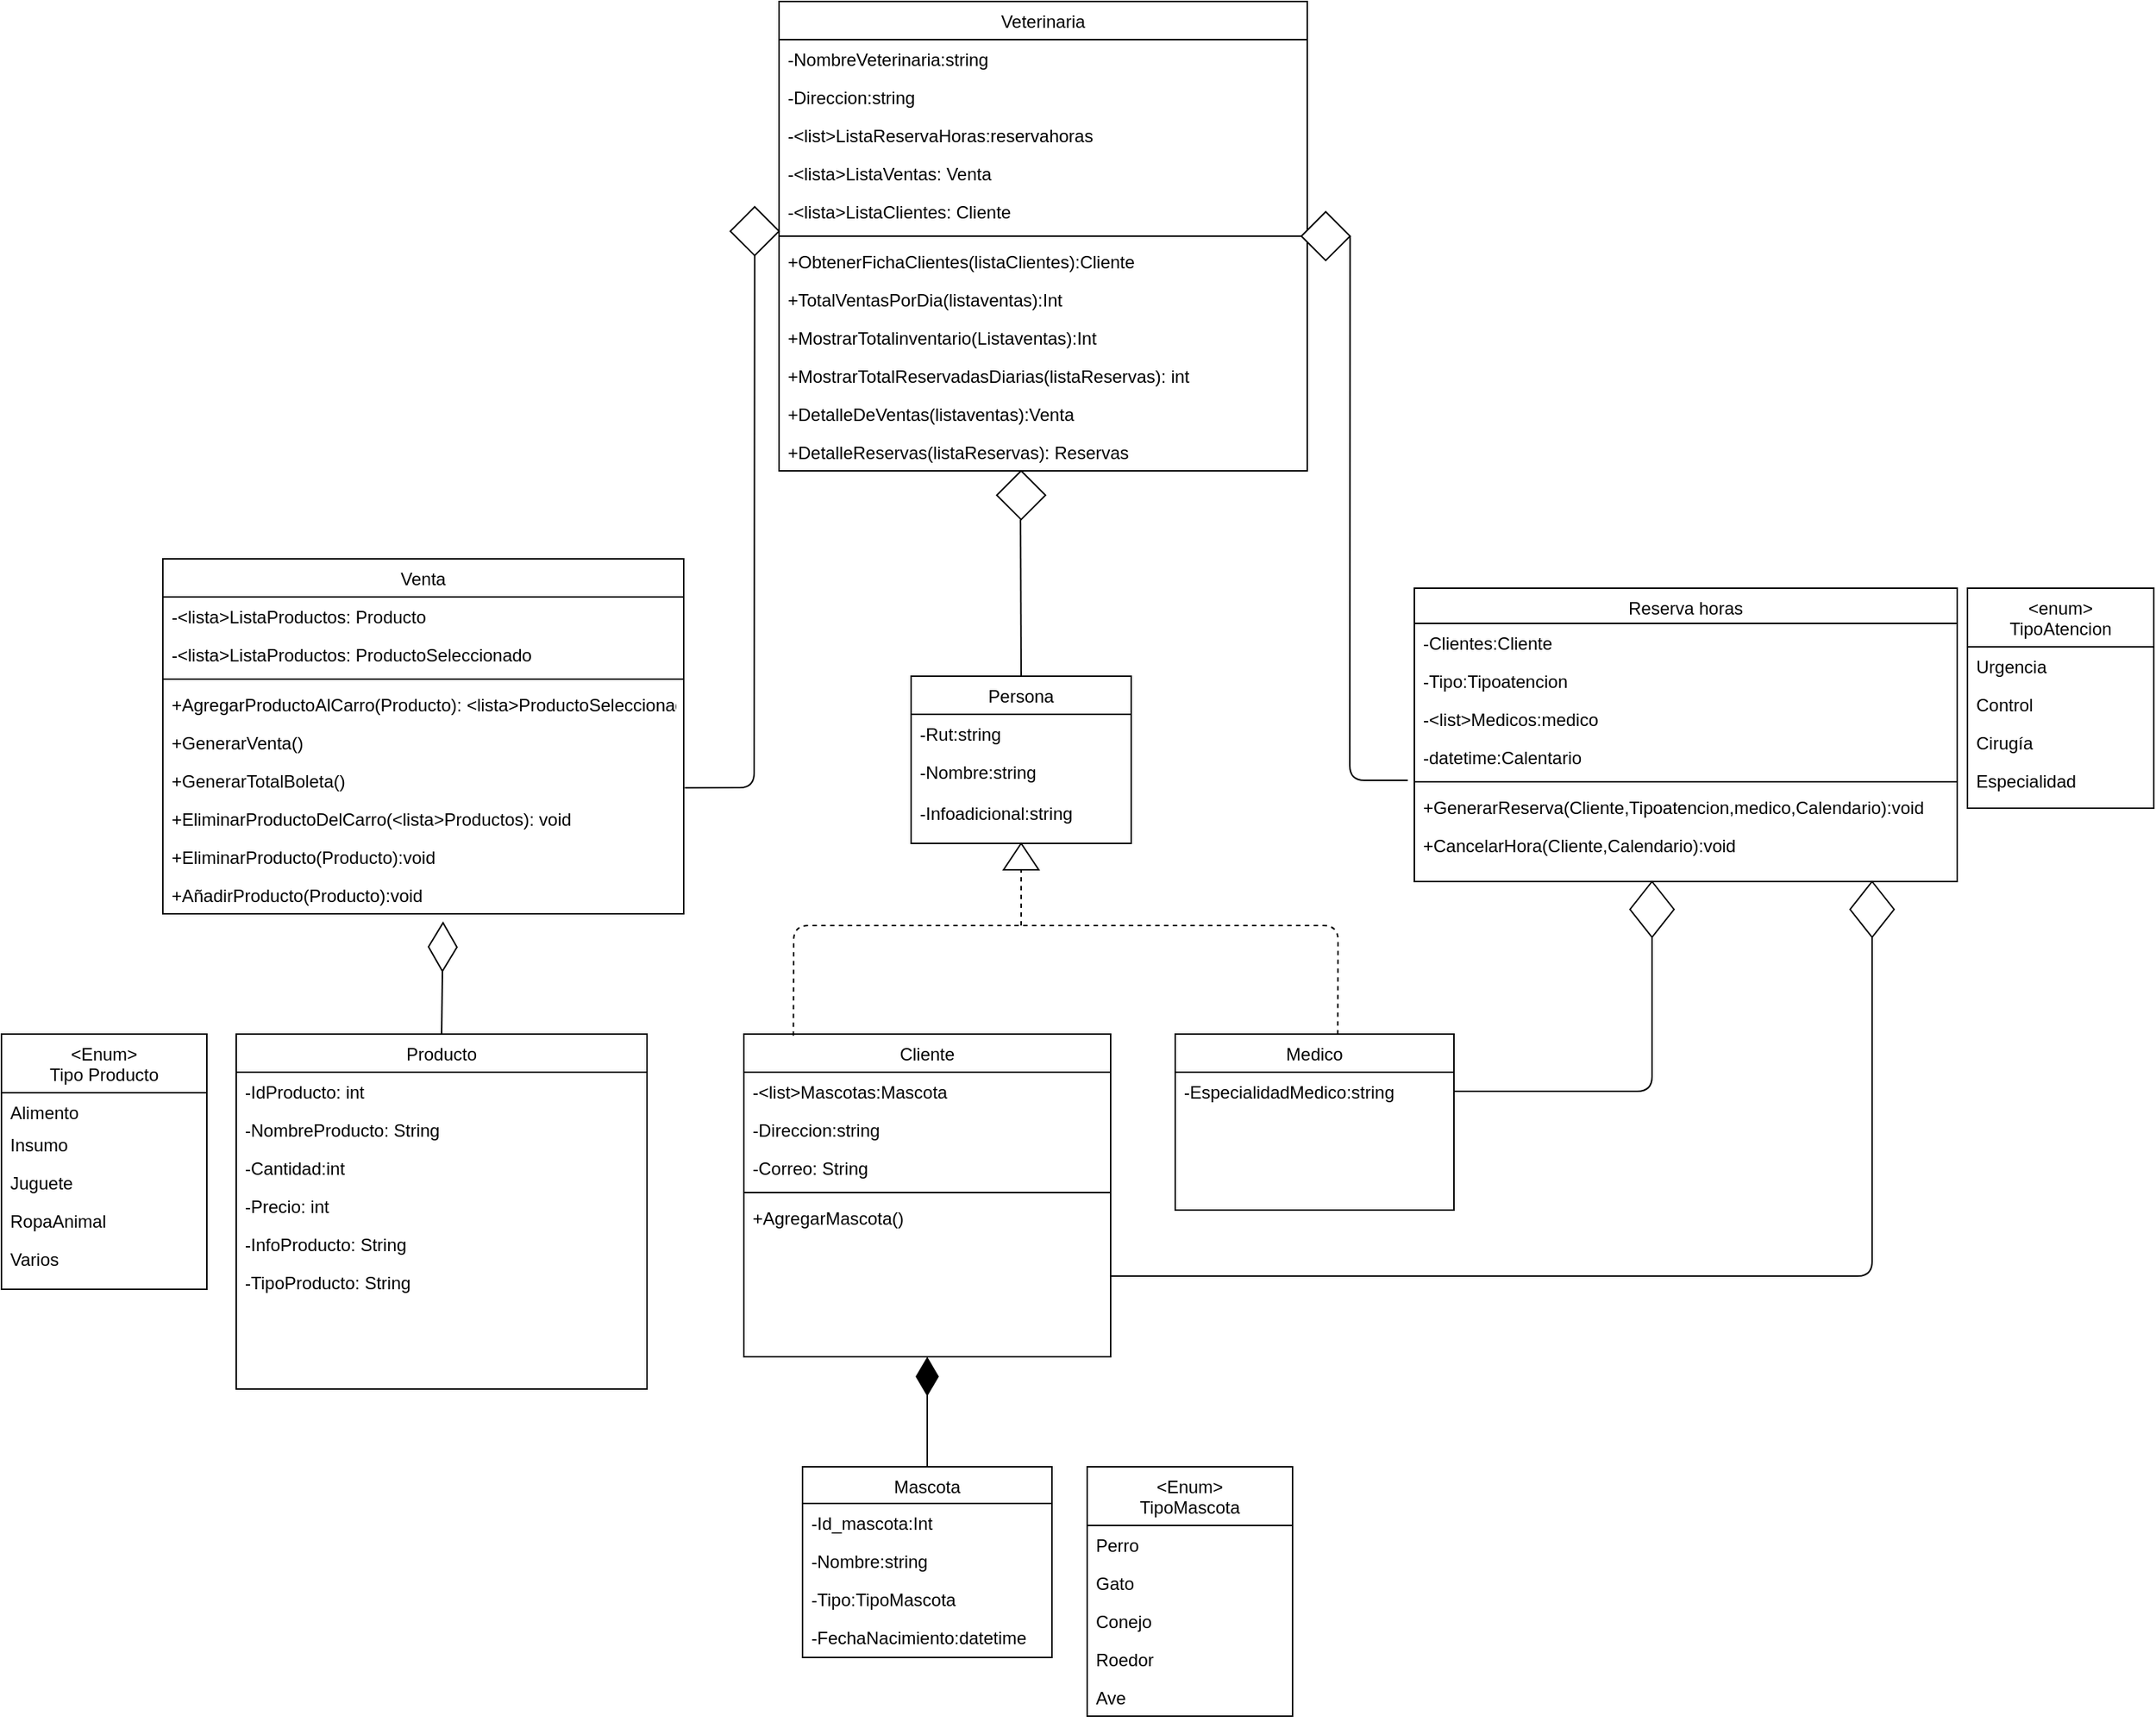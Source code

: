 <mxfile version="14.6.9" type="github">
  <diagram id="C5RBs43oDa-KdzZeNtuy" name="Page-1">
    <mxGraphModel dx="5323" dy="2591" grid="1" gridSize="10" guides="1" tooltips="1" connect="1" arrows="1" fold="1" page="1" pageScale="1" pageWidth="827" pageHeight="1169" math="0" shadow="0">
      <root>
        <mxCell id="WIyWlLk6GJQsqaUBKTNV-0" />
        <mxCell id="WIyWlLk6GJQsqaUBKTNV-1" parent="WIyWlLk6GJQsqaUBKTNV-0" />
        <mxCell id="MSeDtisImGz-vne7VrP--0" value="Producto" style="swimlane;fontStyle=0;align=center;verticalAlign=top;childLayout=stackLayout;horizontal=1;startSize=26;horizontalStack=0;resizeParent=1;resizeLast=0;collapsible=1;marginBottom=0;rounded=0;shadow=0;strokeWidth=1;" parent="WIyWlLk6GJQsqaUBKTNV-1" vertex="1">
          <mxGeometry x="-2290" y="684" width="280" height="242" as="geometry">
            <mxRectangle x="550" y="140" width="160" height="26" as="alternateBounds" />
          </mxGeometry>
        </mxCell>
        <mxCell id="MSeDtisImGz-vne7VrP--1" value="-IdProducto: int&#xa;" style="text;align=left;verticalAlign=top;spacingLeft=4;spacingRight=4;overflow=hidden;rotatable=0;points=[[0,0.5],[1,0.5]];portConstraint=eastwest;" parent="MSeDtisImGz-vne7VrP--0" vertex="1">
          <mxGeometry y="26" width="280" height="26" as="geometry" />
        </mxCell>
        <mxCell id="MSeDtisImGz-vne7VrP--2" value="-NombreProducto: String&#xa;" style="text;align=left;verticalAlign=top;spacingLeft=4;spacingRight=4;overflow=hidden;rotatable=0;points=[[0,0.5],[1,0.5]];portConstraint=eastwest;" parent="MSeDtisImGz-vne7VrP--0" vertex="1">
          <mxGeometry y="52" width="280" height="26" as="geometry" />
        </mxCell>
        <mxCell id="MSeDtisImGz-vne7VrP--3" value="-Cantidad:int&#xa;&#xa;&#xa;&#xa;" style="text;align=left;verticalAlign=top;spacingLeft=4;spacingRight=4;overflow=hidden;rotatable=0;points=[[0,0.5],[1,0.5]];portConstraint=eastwest;" parent="MSeDtisImGz-vne7VrP--0" vertex="1">
          <mxGeometry y="78" width="280" height="26" as="geometry" />
        </mxCell>
        <mxCell id="MSeDtisImGz-vne7VrP--14" value="-Precio: int&#xa;" style="text;align=left;verticalAlign=top;spacingLeft=4;spacingRight=4;overflow=hidden;rotatable=0;points=[[0,0.5],[1,0.5]];portConstraint=eastwest;" parent="MSeDtisImGz-vne7VrP--0" vertex="1">
          <mxGeometry y="104" width="280" height="26" as="geometry" />
        </mxCell>
        <mxCell id="MSeDtisImGz-vne7VrP--7" value="-InfoProducto: String&#xa;&#xa;&#xa;&#xa;" style="text;align=left;verticalAlign=top;spacingLeft=4;spacingRight=4;overflow=hidden;rotatable=0;points=[[0,0.5],[1,0.5]];portConstraint=eastwest;" parent="MSeDtisImGz-vne7VrP--0" vertex="1">
          <mxGeometry y="130" width="280" height="26" as="geometry" />
        </mxCell>
        <mxCell id="MSeDtisImGz-vne7VrP--9" value="-TipoProducto: String" style="text;align=left;verticalAlign=top;spacingLeft=4;spacingRight=4;overflow=hidden;rotatable=0;points=[[0,0.5],[1,0.5]];portConstraint=eastwest;" parent="MSeDtisImGz-vne7VrP--0" vertex="1">
          <mxGeometry y="156" width="280" height="26" as="geometry" />
        </mxCell>
        <mxCell id="MSeDtisImGz-vne7VrP--15" value="Venta" style="swimlane;fontStyle=0;align=center;verticalAlign=top;childLayout=stackLayout;horizontal=1;startSize=26;horizontalStack=0;resizeParent=1;resizeLast=0;collapsible=1;marginBottom=0;rounded=0;shadow=0;strokeWidth=1;" parent="WIyWlLk6GJQsqaUBKTNV-1" vertex="1">
          <mxGeometry x="-2340" y="360" width="355" height="242" as="geometry">
            <mxRectangle x="550" y="140" width="160" height="26" as="alternateBounds" />
          </mxGeometry>
        </mxCell>
        <mxCell id="MSeDtisImGz-vne7VrP--16" value="-&lt;lista&gt;ListaProductos: Producto" style="text;align=left;verticalAlign=top;spacingLeft=4;spacingRight=4;overflow=hidden;rotatable=0;points=[[0,0.5],[1,0.5]];portConstraint=eastwest;" parent="MSeDtisImGz-vne7VrP--15" vertex="1">
          <mxGeometry y="26" width="355" height="26" as="geometry" />
        </mxCell>
        <mxCell id="MSeDtisImGz-vne7VrP--35" value="-&lt;lista&gt;ListaProductos: ProductoSeleccionado" style="text;align=left;verticalAlign=top;spacingLeft=4;spacingRight=4;overflow=hidden;rotatable=0;points=[[0,0.5],[1,0.5]];portConstraint=eastwest;" parent="MSeDtisImGz-vne7VrP--15" vertex="1">
          <mxGeometry y="52" width="355" height="26" as="geometry" />
        </mxCell>
        <mxCell id="MSeDtisImGz-vne7VrP--22" value="" style="line;html=1;strokeWidth=1;align=left;verticalAlign=middle;spacingTop=-1;spacingLeft=3;spacingRight=3;rotatable=0;labelPosition=right;points=[];portConstraint=eastwest;" parent="MSeDtisImGz-vne7VrP--15" vertex="1">
          <mxGeometry y="78" width="355" height="8" as="geometry" />
        </mxCell>
        <mxCell id="MSeDtisImGz-vne7VrP--34" value="+AgregarProductoAlCarro(Producto): &lt;lista&gt;ProductoSeleccionado&#xa;" style="text;align=left;verticalAlign=top;spacingLeft=4;spacingRight=4;overflow=hidden;rotatable=0;points=[[0,0.5],[1,0.5]];portConstraint=eastwest;" parent="MSeDtisImGz-vne7VrP--15" vertex="1">
          <mxGeometry y="86" width="355" height="26" as="geometry" />
        </mxCell>
        <mxCell id="MSeDtisImGz-vne7VrP--33" value="+GenerarVenta()" style="text;align=left;verticalAlign=top;spacingLeft=4;spacingRight=4;overflow=hidden;rotatable=0;points=[[0,0.5],[1,0.5]];portConstraint=eastwest;" parent="MSeDtisImGz-vne7VrP--15" vertex="1">
          <mxGeometry y="112" width="355" height="26" as="geometry" />
        </mxCell>
        <mxCell id="MSeDtisImGz-vne7VrP--29" value="+GenerarTotalBoleta()" style="text;align=left;verticalAlign=top;spacingLeft=4;spacingRight=4;overflow=hidden;rotatable=0;points=[[0,0.5],[1,0.5]];portConstraint=eastwest;" parent="MSeDtisImGz-vne7VrP--15" vertex="1">
          <mxGeometry y="138" width="355" height="26" as="geometry" />
        </mxCell>
        <mxCell id="MSeDtisImGz-vne7VrP--31" value="+EliminarProductoDelCarro(&lt;lista&gt;Productos): void" style="text;align=left;verticalAlign=top;spacingLeft=4;spacingRight=4;overflow=hidden;rotatable=0;points=[[0,0.5],[1,0.5]];portConstraint=eastwest;" parent="MSeDtisImGz-vne7VrP--15" vertex="1">
          <mxGeometry y="164" width="355" height="26" as="geometry" />
        </mxCell>
        <mxCell id="nTtAjKTJW45uYT3IiR1B-0" value="+EliminarProducto(Producto):void" style="text;align=left;verticalAlign=top;spacingLeft=4;spacingRight=4;overflow=hidden;rotatable=0;points=[[0,0.5],[1,0.5]];portConstraint=eastwest;" parent="MSeDtisImGz-vne7VrP--15" vertex="1">
          <mxGeometry y="190" width="355" height="26" as="geometry" />
        </mxCell>
        <mxCell id="nTtAjKTJW45uYT3IiR1B-1" value="+AñadirProducto(Producto):void" style="text;align=left;verticalAlign=top;spacingLeft=4;spacingRight=4;overflow=hidden;rotatable=0;points=[[0,0.5],[1,0.5]];portConstraint=eastwest;" parent="MSeDtisImGz-vne7VrP--15" vertex="1">
          <mxGeometry y="216" width="355" height="26" as="geometry" />
        </mxCell>
        <mxCell id="MSeDtisImGz-vne7VrP--61" value="Mascota" style="swimlane;fontStyle=0;align=center;verticalAlign=top;childLayout=stackLayout;horizontal=1;startSize=25;horizontalStack=0;resizeParent=1;resizeLast=0;collapsible=1;marginBottom=0;rounded=0;shadow=0;strokeWidth=1;" parent="WIyWlLk6GJQsqaUBKTNV-1" vertex="1">
          <mxGeometry x="-1904" y="979" width="170" height="130" as="geometry">
            <mxRectangle x="550" y="140" width="160" height="26" as="alternateBounds" />
          </mxGeometry>
        </mxCell>
        <mxCell id="MSeDtisImGz-vne7VrP--62" value="-Id_mascota:Int" style="text;align=left;verticalAlign=top;spacingLeft=4;spacingRight=4;overflow=hidden;rotatable=0;points=[[0,0.5],[1,0.5]];portConstraint=eastwest;" parent="MSeDtisImGz-vne7VrP--61" vertex="1">
          <mxGeometry y="25" width="170" height="26" as="geometry" />
        </mxCell>
        <mxCell id="MSeDtisImGz-vne7VrP--63" value="-Nombre:string" style="text;align=left;verticalAlign=top;spacingLeft=4;spacingRight=4;overflow=hidden;rotatable=0;points=[[0,0.5],[1,0.5]];portConstraint=eastwest;" parent="MSeDtisImGz-vne7VrP--61" vertex="1">
          <mxGeometry y="51" width="170" height="26" as="geometry" />
        </mxCell>
        <mxCell id="MSeDtisImGz-vne7VrP--64" value="-Tipo:TipoMascota" style="text;align=left;verticalAlign=top;spacingLeft=4;spacingRight=4;overflow=hidden;rotatable=0;points=[[0,0.5],[1,0.5]];portConstraint=eastwest;" parent="MSeDtisImGz-vne7VrP--61" vertex="1">
          <mxGeometry y="77" width="170" height="26" as="geometry" />
        </mxCell>
        <mxCell id="MSeDtisImGz-vne7VrP--65" value="-FechaNacimiento:datetime" style="text;align=left;verticalAlign=top;spacingLeft=4;spacingRight=4;overflow=hidden;rotatable=0;points=[[0,0.5],[1,0.5]];portConstraint=eastwest;" parent="MSeDtisImGz-vne7VrP--61" vertex="1">
          <mxGeometry y="103" width="170" height="26" as="geometry" />
        </mxCell>
        <mxCell id="MSeDtisImGz-vne7VrP--67" value="&lt;Enum&gt;&#xa;TipoMascota" style="swimlane;fontStyle=0;align=center;verticalAlign=top;childLayout=stackLayout;horizontal=1;startSize=40;horizontalStack=0;resizeParent=1;resizeLast=0;collapsible=1;marginBottom=0;rounded=0;shadow=0;strokeWidth=1;" parent="WIyWlLk6GJQsqaUBKTNV-1" vertex="1">
          <mxGeometry x="-1710" y="979" width="140" height="170" as="geometry">
            <mxRectangle x="550" y="140" width="160" height="26" as="alternateBounds" />
          </mxGeometry>
        </mxCell>
        <mxCell id="MSeDtisImGz-vne7VrP--68" value="Perro" style="text;align=left;verticalAlign=top;spacingLeft=4;spacingRight=4;overflow=hidden;rotatable=0;points=[[0,0.5],[1,0.5]];portConstraint=eastwest;" parent="MSeDtisImGz-vne7VrP--67" vertex="1">
          <mxGeometry y="40" width="140" height="26" as="geometry" />
        </mxCell>
        <mxCell id="MSeDtisImGz-vne7VrP--69" value="Gato" style="text;align=left;verticalAlign=top;spacingLeft=4;spacingRight=4;overflow=hidden;rotatable=0;points=[[0,0.5],[1,0.5]];portConstraint=eastwest;" parent="MSeDtisImGz-vne7VrP--67" vertex="1">
          <mxGeometry y="66" width="140" height="26" as="geometry" />
        </mxCell>
        <mxCell id="MSeDtisImGz-vne7VrP--70" value="Conejo" style="text;align=left;verticalAlign=top;spacingLeft=4;spacingRight=4;overflow=hidden;rotatable=0;points=[[0,0.5],[1,0.5]];portConstraint=eastwest;" parent="MSeDtisImGz-vne7VrP--67" vertex="1">
          <mxGeometry y="92" width="140" height="26" as="geometry" />
        </mxCell>
        <mxCell id="MSeDtisImGz-vne7VrP--71" value="Roedor" style="text;align=left;verticalAlign=top;spacingLeft=4;spacingRight=4;overflow=hidden;rotatable=0;points=[[0,0.5],[1,0.5]];portConstraint=eastwest;" parent="MSeDtisImGz-vne7VrP--67" vertex="1">
          <mxGeometry y="118" width="140" height="26" as="geometry" />
        </mxCell>
        <mxCell id="MSeDtisImGz-vne7VrP--72" value="Ave&#xa;" style="text;align=left;verticalAlign=top;spacingLeft=4;spacingRight=4;overflow=hidden;rotatable=0;points=[[0,0.5],[1,0.5]];portConstraint=eastwest;" parent="MSeDtisImGz-vne7VrP--67" vertex="1">
          <mxGeometry y="144" width="140" height="26" as="geometry" />
        </mxCell>
        <mxCell id="MSeDtisImGz-vne7VrP--75" value="Reserva horas" style="swimlane;fontStyle=0;align=center;verticalAlign=top;childLayout=stackLayout;horizontal=1;startSize=24;horizontalStack=0;resizeParent=1;resizeLast=0;collapsible=1;marginBottom=0;rounded=0;shadow=0;strokeWidth=1;" parent="WIyWlLk6GJQsqaUBKTNV-1" vertex="1">
          <mxGeometry x="-1487" y="380" width="370" height="200" as="geometry">
            <mxRectangle x="550" y="140" width="160" height="26" as="alternateBounds" />
          </mxGeometry>
        </mxCell>
        <mxCell id="MSeDtisImGz-vne7VrP--76" value="-Clientes:Cliente" style="text;align=left;verticalAlign=top;spacingLeft=4;spacingRight=4;overflow=hidden;rotatable=0;points=[[0,0.5],[1,0.5]];portConstraint=eastwest;" parent="MSeDtisImGz-vne7VrP--75" vertex="1">
          <mxGeometry y="24" width="370" height="26" as="geometry" />
        </mxCell>
        <mxCell id="MSeDtisImGz-vne7VrP--77" value="-Tipo:Tipoatencion" style="text;align=left;verticalAlign=top;spacingLeft=4;spacingRight=4;overflow=hidden;rotatable=0;points=[[0,0.5],[1,0.5]];portConstraint=eastwest;rounded=0;shadow=0;html=0;" parent="MSeDtisImGz-vne7VrP--75" vertex="1">
          <mxGeometry y="50" width="370" height="26" as="geometry" />
        </mxCell>
        <mxCell id="MSeDtisImGz-vne7VrP--78" value="-&lt;list&gt;Medicos:medico" style="text;align=left;verticalAlign=top;spacingLeft=4;spacingRight=4;overflow=hidden;rotatable=0;points=[[0,0.5],[1,0.5]];portConstraint=eastwest;rounded=0;shadow=0;html=0;" parent="MSeDtisImGz-vne7VrP--75" vertex="1">
          <mxGeometry y="76" width="370" height="26" as="geometry" />
        </mxCell>
        <mxCell id="MSeDtisImGz-vne7VrP--79" value="-datetime:Calentario" style="text;align=left;verticalAlign=top;spacingLeft=4;spacingRight=4;overflow=hidden;rotatable=0;points=[[0,0.5],[1,0.5]];portConstraint=eastwest;rounded=0;shadow=0;html=0;" parent="MSeDtisImGz-vne7VrP--75" vertex="1">
          <mxGeometry y="102" width="370" height="26" as="geometry" />
        </mxCell>
        <mxCell id="MSeDtisImGz-vne7VrP--80" value="" style="line;html=1;strokeWidth=1;align=left;verticalAlign=middle;spacingTop=-1;spacingLeft=3;spacingRight=3;rotatable=0;labelPosition=right;points=[];portConstraint=eastwest;" parent="MSeDtisImGz-vne7VrP--75" vertex="1">
          <mxGeometry y="128" width="370" height="8" as="geometry" />
        </mxCell>
        <mxCell id="MSeDtisImGz-vne7VrP--81" value="+GenerarReserva(Cliente,Tipoatencion,medico,Calendario):void" style="text;align=left;verticalAlign=top;spacingLeft=4;spacingRight=4;overflow=hidden;rotatable=0;points=[[0,0.5],[1,0.5]];portConstraint=eastwest;" parent="MSeDtisImGz-vne7VrP--75" vertex="1">
          <mxGeometry y="136" width="370" height="26" as="geometry" />
        </mxCell>
        <mxCell id="MSeDtisImGz-vne7VrP--101" value="+CancelarHora(Cliente,Calendario):void" style="text;align=left;verticalAlign=top;spacingLeft=4;spacingRight=4;overflow=hidden;rotatable=0;points=[[0,0.5],[1,0.5]];portConstraint=eastwest;" parent="MSeDtisImGz-vne7VrP--75" vertex="1">
          <mxGeometry y="162" width="370" height="26" as="geometry" />
        </mxCell>
        <mxCell id="MSeDtisImGz-vne7VrP--88" value="&lt;enum&gt;&#xa;TipoAtencion&#xa;&#xa;" style="swimlane;fontStyle=0;align=center;verticalAlign=top;childLayout=stackLayout;horizontal=1;startSize=40;horizontalStack=0;resizeParent=1;resizeLast=0;collapsible=1;marginBottom=0;rounded=0;shadow=0;strokeWidth=1;" parent="WIyWlLk6GJQsqaUBKTNV-1" vertex="1">
          <mxGeometry x="-1110" y="380" width="127" height="150" as="geometry">
            <mxRectangle x="550" y="140" width="160" height="26" as="alternateBounds" />
          </mxGeometry>
        </mxCell>
        <mxCell id="MSeDtisImGz-vne7VrP--89" value="Urgencia" style="text;align=left;verticalAlign=top;spacingLeft=4;spacingRight=4;overflow=hidden;rotatable=0;points=[[0,0.5],[1,0.5]];portConstraint=eastwest;" parent="MSeDtisImGz-vne7VrP--88" vertex="1">
          <mxGeometry y="40" width="127" height="26" as="geometry" />
        </mxCell>
        <mxCell id="MSeDtisImGz-vne7VrP--90" value="Control" style="text;align=left;verticalAlign=top;spacingLeft=4;spacingRight=4;overflow=hidden;rotatable=0;points=[[0,0.5],[1,0.5]];portConstraint=eastwest;rounded=0;shadow=0;html=0;" parent="MSeDtisImGz-vne7VrP--88" vertex="1">
          <mxGeometry y="66" width="127" height="26" as="geometry" />
        </mxCell>
        <mxCell id="MSeDtisImGz-vne7VrP--91" value="Cirugía" style="text;align=left;verticalAlign=top;spacingLeft=4;spacingRight=4;overflow=hidden;rotatable=0;points=[[0,0.5],[1,0.5]];portConstraint=eastwest;rounded=0;shadow=0;html=0;" parent="MSeDtisImGz-vne7VrP--88" vertex="1">
          <mxGeometry y="92" width="127" height="26" as="geometry" />
        </mxCell>
        <mxCell id="MSeDtisImGz-vne7VrP--92" value="Especialidad" style="text;align=left;verticalAlign=top;spacingLeft=4;spacingRight=4;overflow=hidden;rotatable=0;points=[[0,0.5],[1,0.5]];portConstraint=eastwest;rounded=0;shadow=0;html=0;" parent="MSeDtisImGz-vne7VrP--88" vertex="1">
          <mxGeometry y="118" width="127" height="26" as="geometry" />
        </mxCell>
        <mxCell id="MSeDtisImGz-vne7VrP--94" value="&lt;Enum&gt;&#xa;Tipo Producto" style="swimlane;fontStyle=0;align=center;verticalAlign=top;childLayout=stackLayout;horizontal=1;startSize=40;horizontalStack=0;resizeParent=1;resizeLast=0;collapsible=1;marginBottom=0;rounded=0;shadow=0;strokeWidth=1;" parent="WIyWlLk6GJQsqaUBKTNV-1" vertex="1">
          <mxGeometry x="-2450" y="684" width="140" height="174" as="geometry">
            <mxRectangle x="550" y="140" width="160" height="26" as="alternateBounds" />
          </mxGeometry>
        </mxCell>
        <mxCell id="MSeDtisImGz-vne7VrP--95" value="Alimento" style="text;align=left;verticalAlign=top;spacingLeft=4;spacingRight=4;overflow=hidden;rotatable=0;points=[[0,0.5],[1,0.5]];portConstraint=eastwest;" parent="MSeDtisImGz-vne7VrP--94" vertex="1">
          <mxGeometry y="40" width="140" height="22" as="geometry" />
        </mxCell>
        <mxCell id="MSeDtisImGz-vne7VrP--96" value="Insumo" style="text;align=left;verticalAlign=top;spacingLeft=4;spacingRight=4;overflow=hidden;rotatable=0;points=[[0,0.5],[1,0.5]];portConstraint=eastwest;" parent="MSeDtisImGz-vne7VrP--94" vertex="1">
          <mxGeometry y="62" width="140" height="26" as="geometry" />
        </mxCell>
        <mxCell id="MSeDtisImGz-vne7VrP--97" value="Juguete" style="text;align=left;verticalAlign=top;spacingLeft=4;spacingRight=4;overflow=hidden;rotatable=0;points=[[0,0.5],[1,0.5]];portConstraint=eastwest;" parent="MSeDtisImGz-vne7VrP--94" vertex="1">
          <mxGeometry y="88" width="140" height="26" as="geometry" />
        </mxCell>
        <mxCell id="MSeDtisImGz-vne7VrP--98" value="RopaAnimal&#xa;" style="text;align=left;verticalAlign=top;spacingLeft=4;spacingRight=4;overflow=hidden;rotatable=0;points=[[0,0.5],[1,0.5]];portConstraint=eastwest;" parent="MSeDtisImGz-vne7VrP--94" vertex="1">
          <mxGeometry y="114" width="140" height="26" as="geometry" />
        </mxCell>
        <mxCell id="MSeDtisImGz-vne7VrP--99" value="Varios" style="text;align=left;verticalAlign=top;spacingLeft=4;spacingRight=4;overflow=hidden;rotatable=0;points=[[0,0.5],[1,0.5]];portConstraint=eastwest;" parent="MSeDtisImGz-vne7VrP--94" vertex="1">
          <mxGeometry y="140" width="140" height="26" as="geometry" />
        </mxCell>
        <mxCell id="MSeDtisImGz-vne7VrP--115" value="Veterinaria" style="swimlane;fontStyle=0;align=center;verticalAlign=top;childLayout=stackLayout;horizontal=1;startSize=26;horizontalStack=0;resizeParent=1;resizeLast=0;collapsible=1;marginBottom=0;rounded=0;shadow=0;strokeWidth=1;" parent="WIyWlLk6GJQsqaUBKTNV-1" vertex="1">
          <mxGeometry x="-1920" y="-20" width="360" height="320" as="geometry">
            <mxRectangle x="550" y="140" width="160" height="26" as="alternateBounds" />
          </mxGeometry>
        </mxCell>
        <mxCell id="MSeDtisImGz-vne7VrP--116" value="-NombreVeterinaria:string" style="text;align=left;verticalAlign=top;spacingLeft=4;spacingRight=4;overflow=hidden;rotatable=0;points=[[0,0.5],[1,0.5]];portConstraint=eastwest;" parent="MSeDtisImGz-vne7VrP--115" vertex="1">
          <mxGeometry y="26" width="360" height="26" as="geometry" />
        </mxCell>
        <mxCell id="MSeDtisImGz-vne7VrP--117" value="-Direccion:string" style="text;align=left;verticalAlign=top;spacingLeft=4;spacingRight=4;overflow=hidden;rotatable=0;points=[[0,0.5],[1,0.5]];portConstraint=eastwest;rounded=0;shadow=0;html=0;" parent="MSeDtisImGz-vne7VrP--115" vertex="1">
          <mxGeometry y="52" width="360" height="26" as="geometry" />
        </mxCell>
        <mxCell id="MSeDtisImGz-vne7VrP--118" value="-&lt;list&gt;ListaReservaHoras:reservahoras" style="text;align=left;verticalAlign=top;spacingLeft=4;spacingRight=4;overflow=hidden;rotatable=0;points=[[0,0.5],[1,0.5]];portConstraint=eastwest;" parent="MSeDtisImGz-vne7VrP--115" vertex="1">
          <mxGeometry y="78" width="360" height="26" as="geometry" />
        </mxCell>
        <mxCell id="MSeDtisImGz-vne7VrP--119" value="-&lt;lista&gt;ListaVentas: Venta " style="text;align=left;verticalAlign=top;spacingLeft=4;spacingRight=4;overflow=hidden;rotatable=0;points=[[0,0.5],[1,0.5]];portConstraint=eastwest;" parent="MSeDtisImGz-vne7VrP--115" vertex="1">
          <mxGeometry y="104" width="360" height="26" as="geometry" />
        </mxCell>
        <mxCell id="MSeDtisImGz-vne7VrP--126" value="-&lt;lista&gt;ListaClientes: Cliente" style="text;align=left;verticalAlign=top;spacingLeft=4;spacingRight=4;overflow=hidden;rotatable=0;points=[[0,0.5],[1,0.5]];portConstraint=eastwest;" parent="MSeDtisImGz-vne7VrP--115" vertex="1">
          <mxGeometry y="130" width="360" height="26" as="geometry" />
        </mxCell>
        <mxCell id="MSeDtisImGz-vne7VrP--120" value="" style="line;html=1;strokeWidth=1;align=left;verticalAlign=middle;spacingTop=-1;spacingLeft=3;spacingRight=3;rotatable=0;labelPosition=right;points=[];portConstraint=eastwest;" parent="MSeDtisImGz-vne7VrP--115" vertex="1">
          <mxGeometry y="156" width="360" height="8" as="geometry" />
        </mxCell>
        <mxCell id="MSeDtisImGz-vne7VrP--121" value="+ObtenerFichaClientes(listaClientes):Cliente" style="text;align=left;verticalAlign=top;spacingLeft=4;spacingRight=4;overflow=hidden;rotatable=0;points=[[0,0.5],[1,0.5]];portConstraint=eastwest;" parent="MSeDtisImGz-vne7VrP--115" vertex="1">
          <mxGeometry y="164" width="360" height="26" as="geometry" />
        </mxCell>
        <mxCell id="MSeDtisImGz-vne7VrP--123" value="+TotalVentasPorDia(listaventas):Int" style="text;align=left;verticalAlign=top;spacingLeft=4;spacingRight=4;overflow=hidden;rotatable=0;points=[[0,0.5],[1,0.5]];portConstraint=eastwest;" parent="MSeDtisImGz-vne7VrP--115" vertex="1">
          <mxGeometry y="190" width="360" height="26" as="geometry" />
        </mxCell>
        <mxCell id="MSeDtisImGz-vne7VrP--124" value="+MostrarTotalinventario(Listaventas):Int " style="text;align=left;verticalAlign=top;spacingLeft=4;spacingRight=4;overflow=hidden;rotatable=0;points=[[0,0.5],[1,0.5]];portConstraint=eastwest;" parent="MSeDtisImGz-vne7VrP--115" vertex="1">
          <mxGeometry y="216" width="360" height="26" as="geometry" />
        </mxCell>
        <mxCell id="MSeDtisImGz-vne7VrP--127" value="+MostrarTotalReservadasDiarias(listaReservas): int" style="text;align=left;verticalAlign=top;spacingLeft=4;spacingRight=4;overflow=hidden;rotatable=0;points=[[0,0.5],[1,0.5]];portConstraint=eastwest;" parent="MSeDtisImGz-vne7VrP--115" vertex="1">
          <mxGeometry y="242" width="360" height="26" as="geometry" />
        </mxCell>
        <mxCell id="MSeDtisImGz-vne7VrP--122" value="+DetalleDeVentas(listaventas):Venta" style="text;align=left;verticalAlign=top;spacingLeft=4;spacingRight=4;overflow=hidden;rotatable=0;points=[[0,0.5],[1,0.5]];portConstraint=eastwest;" parent="MSeDtisImGz-vne7VrP--115" vertex="1">
          <mxGeometry y="268" width="360" height="26" as="geometry" />
        </mxCell>
        <mxCell id="MSeDtisImGz-vne7VrP--128" value="+DetalleReservas(listaReservas): Reservas" style="text;align=left;verticalAlign=top;spacingLeft=4;spacingRight=4;overflow=hidden;rotatable=0;points=[[0,0.5],[1,0.5]];portConstraint=eastwest;" parent="MSeDtisImGz-vne7VrP--115" vertex="1">
          <mxGeometry y="294" width="360" height="26" as="geometry" />
        </mxCell>
        <mxCell id="MSeDtisImGz-vne7VrP--129" value="" style="endArrow=none;html=1;exitX=1.002;exitY=0.695;exitDx=0;exitDy=0;exitPerimeter=0;" parent="WIyWlLk6GJQsqaUBKTNV-1" source="MSeDtisImGz-vne7VrP--29" target="MSeDtisImGz-vne7VrP--132" edge="1">
          <mxGeometry width="50" height="50" relative="1" as="geometry">
            <mxPoint x="-2000" y="627" as="sourcePoint" />
            <mxPoint x="-1930" y="626.79" as="targetPoint" />
            <Array as="points">
              <mxPoint x="-1937" y="516" />
            </Array>
          </mxGeometry>
        </mxCell>
        <mxCell id="MSeDtisImGz-vne7VrP--130" value="" style="endArrow=none;html=1;entryX=0.5;entryY=0;entryDx=0;entryDy=0;" parent="WIyWlLk6GJQsqaUBKTNV-1" edge="1" target="zH59d1BZVewDmZ-80jWB-0">
          <mxGeometry width="50" height="50" relative="1" as="geometry">
            <mxPoint x="-1755.43" y="333.21" as="sourcePoint" />
            <mxPoint x="-1755.01" y="420" as="targetPoint" />
          </mxGeometry>
        </mxCell>
        <mxCell id="MSeDtisImGz-vne7VrP--131" value="" style="endArrow=none;html=1;exitX=1;exitY=0.5;exitDx=0;exitDy=0;entryX=-0.012;entryY=-0.192;entryDx=0;entryDy=0;entryPerimeter=0;" parent="WIyWlLk6GJQsqaUBKTNV-1" source="MSeDtisImGz-vne7VrP--136" edge="1" target="MSeDtisImGz-vne7VrP--81">
          <mxGeometry width="50" height="50" relative="1" as="geometry">
            <mxPoint x="-1530" y="629.29" as="sourcePoint" />
            <mxPoint x="-1430" y="629" as="targetPoint" />
            <Array as="points">
              <mxPoint x="-1531" y="511" />
            </Array>
          </mxGeometry>
        </mxCell>
        <mxCell id="MSeDtisImGz-vne7VrP--132" value="" style="rhombus;whiteSpace=wrap;html=1;" parent="WIyWlLk6GJQsqaUBKTNV-1" vertex="1">
          <mxGeometry x="-1953.21" y="120" width="33.21" height="33.21" as="geometry" />
        </mxCell>
        <mxCell id="MSeDtisImGz-vne7VrP--135" value="" style="rhombus;whiteSpace=wrap;html=1;" parent="WIyWlLk6GJQsqaUBKTNV-1" vertex="1">
          <mxGeometry x="-1771.61" y="300" width="33.21" height="33.21" as="geometry" />
        </mxCell>
        <mxCell id="MSeDtisImGz-vne7VrP--136" value="" style="rhombus;whiteSpace=wrap;html=1;" parent="WIyWlLk6GJQsqaUBKTNV-1" vertex="1">
          <mxGeometry x="-1564" y="123.39" width="33.21" height="33.21" as="geometry" />
        </mxCell>
        <mxCell id="zH59d1BZVewDmZ-80jWB-0" value="Persona" style="swimlane;fontStyle=0;align=center;verticalAlign=top;childLayout=stackLayout;horizontal=1;startSize=26;horizontalStack=0;resizeParent=1;resizeLast=0;collapsible=1;marginBottom=0;rounded=0;shadow=0;strokeWidth=1;" parent="WIyWlLk6GJQsqaUBKTNV-1" vertex="1">
          <mxGeometry x="-1830" y="440" width="150" height="114" as="geometry">
            <mxRectangle x="550" y="140" width="160" height="26" as="alternateBounds" />
          </mxGeometry>
        </mxCell>
        <mxCell id="zH59d1BZVewDmZ-80jWB-5" value="-Rut:string" style="text;align=left;verticalAlign=top;spacingLeft=4;spacingRight=4;overflow=hidden;rotatable=0;points=[[0,0.5],[1,0.5]];portConstraint=eastwest;" parent="zH59d1BZVewDmZ-80jWB-0" vertex="1">
          <mxGeometry y="26" width="150" height="26" as="geometry" />
        </mxCell>
        <mxCell id="zH59d1BZVewDmZ-80jWB-2" value="-Nombre:string" style="text;align=left;verticalAlign=top;spacingLeft=4;spacingRight=4;overflow=hidden;rotatable=0;points=[[0,0.5],[1,0.5]];portConstraint=eastwest;" parent="zH59d1BZVewDmZ-80jWB-0" vertex="1">
          <mxGeometry y="52" width="150" height="28" as="geometry" />
        </mxCell>
        <mxCell id="zH59d1BZVewDmZ-80jWB-12" value="-Infoadicional:string" style="text;align=left;verticalAlign=top;spacingLeft=4;spacingRight=4;overflow=hidden;rotatable=0;points=[[0,0.5],[1,0.5]];portConstraint=eastwest;rounded=0;shadow=0;html=0;" parent="zH59d1BZVewDmZ-80jWB-0" vertex="1">
          <mxGeometry y="80" width="150" height="26" as="geometry" />
        </mxCell>
        <mxCell id="zH59d1BZVewDmZ-80jWB-4" value="Medico" style="swimlane;fontStyle=0;align=center;verticalAlign=top;childLayout=stackLayout;horizontal=1;startSize=26;horizontalStack=0;resizeParent=1;resizeLast=0;collapsible=1;marginBottom=0;rounded=0;shadow=0;strokeWidth=1;" parent="WIyWlLk6GJQsqaUBKTNV-1" vertex="1">
          <mxGeometry x="-1650" y="684" width="190" height="120" as="geometry">
            <mxRectangle x="550" y="140" width="160" height="26" as="alternateBounds" />
          </mxGeometry>
        </mxCell>
        <mxCell id="zH59d1BZVewDmZ-80jWB-16" value="-EspecialidadMedico:string" style="text;align=left;verticalAlign=top;spacingLeft=4;spacingRight=4;overflow=hidden;rotatable=0;points=[[0,0.5],[1,0.5]];portConstraint=eastwest;rounded=0;shadow=0;html=0;" parent="zH59d1BZVewDmZ-80jWB-4" vertex="1">
          <mxGeometry y="26" width="190" height="26" as="geometry" />
        </mxCell>
        <mxCell id="zH59d1BZVewDmZ-80jWB-7" value="Cliente" style="swimlane;fontStyle=0;align=center;verticalAlign=top;childLayout=stackLayout;horizontal=1;startSize=26;horizontalStack=0;resizeParent=1;resizeLast=0;collapsible=1;marginBottom=0;rounded=0;shadow=0;strokeWidth=1;" parent="WIyWlLk6GJQsqaUBKTNV-1" vertex="1">
          <mxGeometry x="-1944" y="684" width="250" height="220" as="geometry">
            <mxRectangle x="550" y="140" width="160" height="26" as="alternateBounds" />
          </mxGeometry>
        </mxCell>
        <mxCell id="zH59d1BZVewDmZ-80jWB-8" value="-&lt;list&gt;Mascotas:Mascota" style="text;align=left;verticalAlign=top;spacingLeft=4;spacingRight=4;overflow=hidden;rotatable=0;points=[[0,0.5],[1,0.5]];portConstraint=eastwest;" parent="zH59d1BZVewDmZ-80jWB-7" vertex="1">
          <mxGeometry y="26" width="250" height="26" as="geometry" />
        </mxCell>
        <mxCell id="zH59d1BZVewDmZ-80jWB-11" value="-Direccion:string" style="text;align=left;verticalAlign=top;spacingLeft=4;spacingRight=4;overflow=hidden;rotatable=0;points=[[0,0.5],[1,0.5]];portConstraint=eastwest;rounded=0;shadow=0;html=0;" parent="zH59d1BZVewDmZ-80jWB-7" vertex="1">
          <mxGeometry y="52" width="250" height="26" as="geometry" />
        </mxCell>
        <mxCell id="zH59d1BZVewDmZ-80jWB-13" value="-Correo: String" style="text;align=left;verticalAlign=top;spacingLeft=4;spacingRight=4;overflow=hidden;rotatable=0;points=[[0,0.5],[1,0.5]];portConstraint=eastwest;rounded=0;shadow=0;html=0;" parent="zH59d1BZVewDmZ-80jWB-7" vertex="1">
          <mxGeometry y="78" width="250" height="26" as="geometry" />
        </mxCell>
        <mxCell id="zH59d1BZVewDmZ-80jWB-14" value="" style="line;html=1;strokeWidth=1;align=left;verticalAlign=middle;spacingTop=-1;spacingLeft=3;spacingRight=3;rotatable=0;labelPosition=right;points=[];portConstraint=eastwest;" parent="zH59d1BZVewDmZ-80jWB-7" vertex="1">
          <mxGeometry y="104" width="250" height="8" as="geometry" />
        </mxCell>
        <mxCell id="zH59d1BZVewDmZ-80jWB-15" value="+AgregarMascota()" style="text;align=left;verticalAlign=top;spacingLeft=4;spacingRight=4;overflow=hidden;rotatable=0;points=[[0,0.5],[1,0.5]];portConstraint=eastwest;rounded=0;shadow=0;html=0;" parent="zH59d1BZVewDmZ-80jWB-7" vertex="1">
          <mxGeometry y="112" width="250" height="26" as="geometry" />
        </mxCell>
        <mxCell id="zH59d1BZVewDmZ-80jWB-22" value="" style="endArrow=diamondThin;endFill=1;endSize=24;html=1;entryX=0.5;entryY=1;entryDx=0;entryDy=0;exitX=0.5;exitY=0;exitDx=0;exitDy=0;" parent="WIyWlLk6GJQsqaUBKTNV-1" edge="1" target="zH59d1BZVewDmZ-80jWB-7" source="MSeDtisImGz-vne7VrP--61">
          <mxGeometry width="160" relative="1" as="geometry">
            <mxPoint x="-2220" y="1349.5" as="sourcePoint" />
            <mxPoint x="-2000" y="1350" as="targetPoint" />
          </mxGeometry>
        </mxCell>
        <mxCell id="zH59d1BZVewDmZ-80jWB-25" value="" style="endArrow=none;html=1;exitX=1;exitY=0.5;exitDx=0;exitDy=0;" parent="WIyWlLk6GJQsqaUBKTNV-1" source="zH59d1BZVewDmZ-80jWB-16" target="zH59d1BZVewDmZ-80jWB-26" edge="1">
          <mxGeometry width="50" height="50" relative="1" as="geometry">
            <mxPoint x="-1090" y="1180" as="sourcePoint" />
            <mxPoint x="-1310" y="710" as="targetPoint" />
            <Array as="points">
              <mxPoint x="-1325" y="723" />
            </Array>
          </mxGeometry>
        </mxCell>
        <mxCell id="zH59d1BZVewDmZ-80jWB-26" value="" style="rhombus;whiteSpace=wrap;html=1;" parent="WIyWlLk6GJQsqaUBKTNV-1" vertex="1">
          <mxGeometry x="-1340" y="580" width="30" height="38" as="geometry" />
        </mxCell>
        <mxCell id="zH59d1BZVewDmZ-80jWB-27" value="" style="rhombus;whiteSpace=wrap;html=1;" parent="WIyWlLk6GJQsqaUBKTNV-1" vertex="1">
          <mxGeometry x="-1190" y="580" width="30" height="38" as="geometry" />
        </mxCell>
        <mxCell id="zH59d1BZVewDmZ-80jWB-30" value="" style="endArrow=none;html=1;entryX=0.5;entryY=1;entryDx=0;entryDy=0;exitX=1;exitY=0.75;exitDx=0;exitDy=0;" parent="WIyWlLk6GJQsqaUBKTNV-1" target="zH59d1BZVewDmZ-80jWB-27" edge="1" source="zH59d1BZVewDmZ-80jWB-7">
          <mxGeometry width="50" height="50" relative="1" as="geometry">
            <mxPoint x="-1165" y="1420" as="sourcePoint" />
            <mxPoint x="-1100" y="1365" as="targetPoint" />
            <Array as="points">
              <mxPoint x="-1175" y="849" />
            </Array>
          </mxGeometry>
        </mxCell>
        <mxCell id="6kRix8tjip-hRfPAdUBl-1" value="" style="endArrow=diamondThin;html=1;strokeColor=#000000;endFill=0;endSize=32;entryX=0.538;entryY=1.199;entryDx=0;entryDy=0;exitX=0.5;exitY=0;exitDx=0;exitDy=0;entryPerimeter=0;" parent="WIyWlLk6GJQsqaUBKTNV-1" target="nTtAjKTJW45uYT3IiR1B-1" edge="1" source="MSeDtisImGz-vne7VrP--0">
          <mxGeometry width="50" height="50" relative="1" as="geometry">
            <mxPoint x="-2470" y="620" as="sourcePoint" />
            <mxPoint x="-2420" y="570" as="targetPoint" />
          </mxGeometry>
        </mxCell>
        <mxCell id="bFkyVY9T3lg0Xom535gk-5" value="" style="endArrow=none;dashed=1;html=1;exitX=0.135;exitY=0.005;exitDx=0;exitDy=0;exitPerimeter=0;" edge="1" parent="WIyWlLk6GJQsqaUBKTNV-1" source="zH59d1BZVewDmZ-80jWB-7">
          <mxGeometry width="50" height="50" relative="1" as="geometry">
            <mxPoint x="-1650" y="520" as="sourcePoint" />
            <mxPoint x="-1760" y="610" as="targetPoint" />
            <Array as="points">
              <mxPoint x="-1910" y="610" />
            </Array>
          </mxGeometry>
        </mxCell>
        <mxCell id="bFkyVY9T3lg0Xom535gk-6" value="" style="endArrow=none;dashed=1;html=1;exitX=0.583;exitY=0.002;exitDx=0;exitDy=0;exitPerimeter=0;" edge="1" parent="WIyWlLk6GJQsqaUBKTNV-1" source="zH59d1BZVewDmZ-80jWB-4">
          <mxGeometry width="50" height="50" relative="1" as="geometry">
            <mxPoint x="-1740" y="630" as="sourcePoint" />
            <mxPoint x="-1760" y="610" as="targetPoint" />
            <Array as="points">
              <mxPoint x="-1539" y="610" />
            </Array>
          </mxGeometry>
        </mxCell>
        <mxCell id="bFkyVY9T3lg0Xom535gk-7" value="" style="endArrow=none;dashed=1;html=1;" edge="1" parent="WIyWlLk6GJQsqaUBKTNV-1">
          <mxGeometry width="50" height="50" relative="1" as="geometry">
            <mxPoint x="-1755" y="610" as="sourcePoint" />
            <mxPoint x="-1755" y="570" as="targetPoint" />
          </mxGeometry>
        </mxCell>
        <mxCell id="bFkyVY9T3lg0Xom535gk-8" value="" style="triangle;whiteSpace=wrap;html=1;direction=north;" vertex="1" parent="WIyWlLk6GJQsqaUBKTNV-1">
          <mxGeometry x="-1767" y="554" width="24" height="18" as="geometry" />
        </mxCell>
      </root>
    </mxGraphModel>
  </diagram>
</mxfile>
